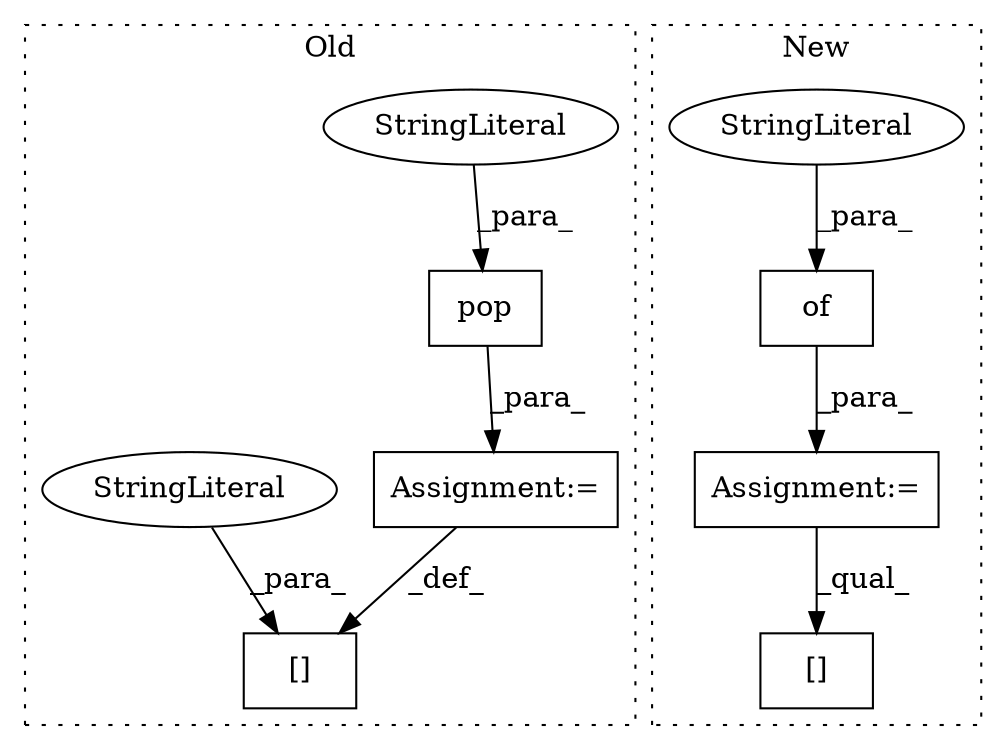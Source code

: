 digraph G {
subgraph cluster0 {
1 [label="pop" a="32" s="1737,1757" l="4,1" shape="box"];
3 [label="StringLiteral" a="45" s="1741" l="16" shape="ellipse"];
5 [label="Assignment:=" a="7" s="1734" l="1" shape="box"];
8 [label="[]" a="2" s="1716,1733" l="2,1" shape="box"];
9 [label="StringLiteral" a="45" s="1718" l="15" shape="ellipse"];
label = "Old";
style="dotted";
}
subgraph cluster1 {
2 [label="of" a="32" s="1668,1720" l="3,1" shape="box"];
4 [label="Assignment:=" a="7" s="1663" l="1" shape="box"];
6 [label="StringLiteral" a="45" s="1688" l="16" shape="ellipse"];
7 [label="[]" a="2" s="1999,2007" l="7,1" shape="box"];
label = "New";
style="dotted";
}
1 -> 5 [label="_para_"];
2 -> 4 [label="_para_"];
3 -> 1 [label="_para_"];
4 -> 7 [label="_qual_"];
5 -> 8 [label="_def_"];
6 -> 2 [label="_para_"];
9 -> 8 [label="_para_"];
}